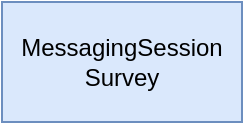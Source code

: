 <mxfile version="24.5.4" type="github">
  <diagram name="Página-1" id="-82wFzheWEouRTA9R1H1">
    <mxGraphModel dx="1170" dy="1105" grid="1" gridSize="10" guides="1" tooltips="1" connect="1" arrows="1" fold="1" page="1" pageScale="1" pageWidth="1169" pageHeight="827" math="0" shadow="0">
      <root>
        <mxCell id="0" />
        <mxCell id="1" parent="0" />
        <mxCell id="1PzlLKGIXYiAATJR-YXy-1" value="MessagingSession&lt;div&gt;Survey&lt;/div&gt;" style="rounded=0;whiteSpace=wrap;html=1;fillColor=#dae8fc;strokeColor=#6c8ebf;" vertex="1" parent="1">
          <mxGeometry x="220" y="330" width="120" height="60" as="geometry" />
        </mxCell>
      </root>
    </mxGraphModel>
  </diagram>
</mxfile>
